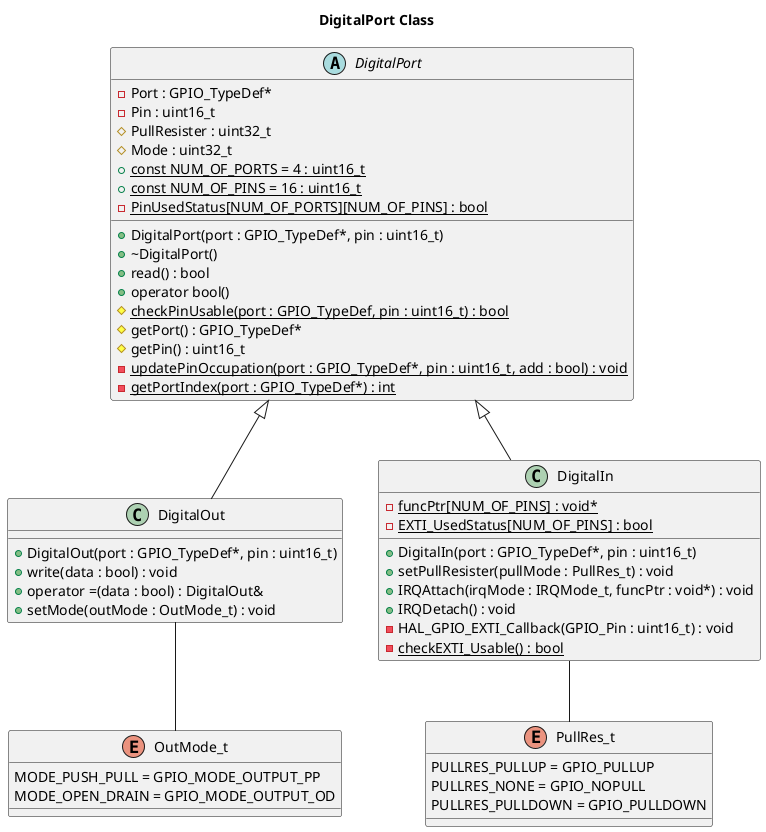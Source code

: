@startuml

title DigitalPort Class

abstract "DigitalPort" as AbstractDigitalPort{
  +DigitalPort(port : GPIO_TypeDef*, pin : uint16_t)
  +~DigitalPort()
  -Port : GPIO_TypeDef*
  -Pin : uint16_t
  #PullResister : uint32_t
  #Mode : uint32_t
  +{static}const NUM_OF_PORTS = 4 : uint16_t
  +{static}const NUM_OF_PINS = 16 : uint16_t
  -{static}PinUsedStatus[NUM_OF_PORTS][NUM_OF_PINS] : bool
  +read() : bool
  +operator bool()
  #{static}checkPinUsable(port : GPIO_TypeDef, pin : uint16_t) : bool
  #getPort() : GPIO_TypeDef*
  #getPin() : uint16_t
  -{static}updatePinOccupation(port : GPIO_TypeDef*, pin : uint16_t, add : bool) : void
  -{static}getPortIndex(port : GPIO_TypeDef*) : int
}

class "DigitalOut" as ClassDigitalOut{
  +DigitalOut(port : GPIO_TypeDef*, pin : uint16_t)
  +write(data : bool) : void
  +operator =(data : bool) : DigitalOut&
  +setMode(outMode : OutMode_t) : void
}
enum "OutMode_t" as EnumOutMode_t{
  MODE_PUSH_PULL = GPIO_MODE_OUTPUT_PP
  MODE_OPEN_DRAIN = GPIO_MODE_OUTPUT_OD
}
ClassDigitalOut -- EnumOutMode_t

class "DigitalIn" as ClassDigitalIn{
  +DigitalIn(port : GPIO_TypeDef*, pin : uint16_t)
  +setPullResister(pullMode : PullRes_t) : void
  +IRQAttach(irqMode : IRQMode_t, funcPtr : void*) : void
  +IRQDetach() : void
  -{static}funcPtr[NUM_OF_PINS] : void*
  -HAL_GPIO_EXTI_Callback(GPIO_Pin : uint16_t) : void
  -{static}EXTI_UsedStatus[NUM_OF_PINS] : bool
  -{static}checkEXTI_Usable() : bool
}
enum "PullRes_t" as EnumPullReg_t{
  PULLRES_PULLUP = GPIO_PULLUP
  PULLRES_NONE = GPIO_NOPULL
  PULLRES_PULLDOWN = GPIO_PULLDOWN
}
ClassDigitalIn -- EnumPullReg_t

AbstractDigitalPort <|-- ClassDigitalOut
AbstractDigitalPort <|-- ClassDigitalIn
@enduml
